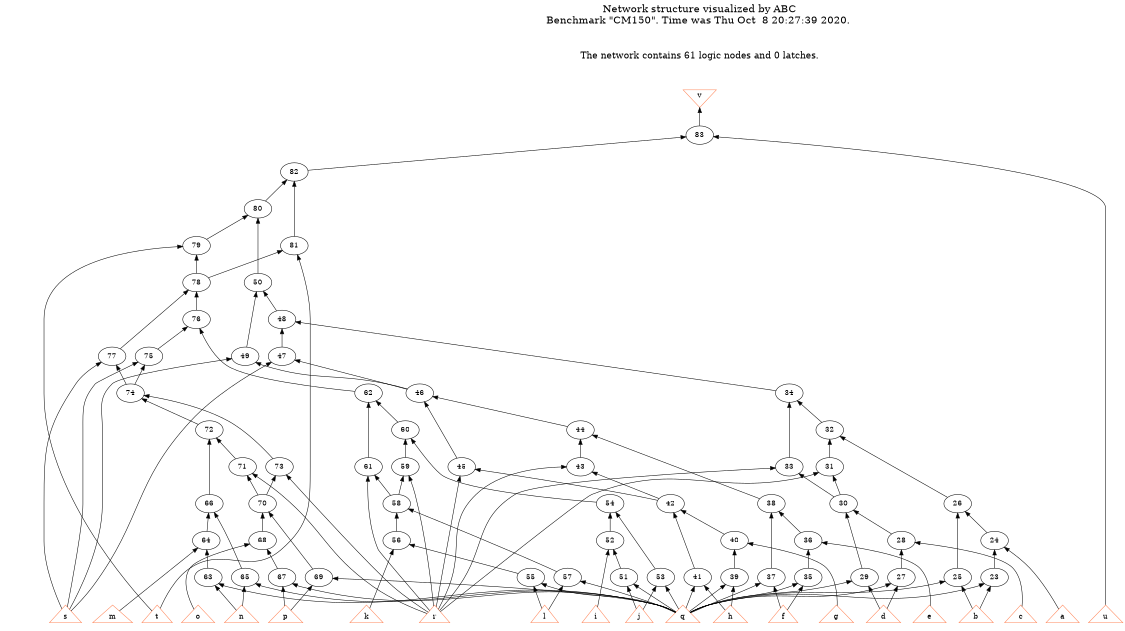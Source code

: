 # Network structure generated by ABC

digraph network {
size = "7.5,10";
center = true;
edge [dir = back];

{
  node [shape = plaintext];
  edge [style = invis];
  LevelTitle1 [label=""];
  LevelTitle2 [label=""];
  Level14 [label = ""];
  Level13 [label = ""];
  Level12 [label = ""];
  Level11 [label = ""];
  Level10 [label = ""];
  Level9 [label = ""];
  Level8 [label = ""];
  Level7 [label = ""];
  Level6 [label = ""];
  Level5 [label = ""];
  Level4 [label = ""];
  Level3 [label = ""];
  Level2 [label = ""];
  Level1 [label = ""];
  Level0 [label = ""];
  LevelTitle1 ->  LevelTitle2 ->  Level14 ->  Level13 ->  Level12 ->  Level11 ->  Level10 ->  Level9 ->  Level8 ->  Level7 ->  Level6 ->  Level5 ->  Level4 ->  Level3 ->  Level2 ->  Level1 ->  Level0;
}

{
  rank = same;
  LevelTitle1;
  title1 [shape=plaintext,
          fontsize=20,
          fontname = "Times-Roman",
          label="Network structure visualized by ABC\nBenchmark \"CM150\". Time was Thu Oct  8 20:27:39 2020. "
         ];
}

{
  rank = same;
  LevelTitle2;
  title2 [shape=plaintext,
          fontsize=18,
          fontname = "Times-Roman",
          label="The network contains 61 logic nodes and 0 latches.\n"
         ];
}

{
  rank = same;
  Level14;
  Node22 [label = "v", shape = invtriangle, color = coral, fillcolor = coral];
}

{
  rank = same;
  Level13;
  Node83 [label = "83\n", shape = ellipse];
}

{
  rank = same;
  Level12;
  Node82 [label = "82\n", shape = ellipse];
}

{
  rank = same;
  Level11;
  Node80 [label = "80\n", shape = ellipse];
}

{
  rank = same;
  Level10;
  Node79 [label = "79\n", shape = ellipse];
  Node81 [label = "81\n", shape = ellipse];
}

{
  rank = same;
  Level9;
  Node50 [label = "50\n", shape = ellipse];
  Node78 [label = "78\n", shape = ellipse];
}

{
  rank = same;
  Level8;
  Node48 [label = "48\n", shape = ellipse];
  Node76 [label = "76\n", shape = ellipse];
}

{
  rank = same;
  Level7;
  Node47 [label = "47\n", shape = ellipse];
  Node49 [label = "49\n", shape = ellipse];
  Node75 [label = "75\n", shape = ellipse];
  Node77 [label = "77\n", shape = ellipse];
}

{
  rank = same;
  Level6;
  Node34 [label = "34\n", shape = ellipse];
  Node46 [label = "46\n", shape = ellipse];
  Node62 [label = "62\n", shape = ellipse];
  Node74 [label = "74\n", shape = ellipse];
}

{
  rank = same;
  Level5;
  Node32 [label = "32\n", shape = ellipse];
  Node44 [label = "44\n", shape = ellipse];
  Node60 [label = "60\n", shape = ellipse];
  Node72 [label = "72\n", shape = ellipse];
}

{
  rank = same;
  Level4;
  Node31 [label = "31\n", shape = ellipse];
  Node33 [label = "33\n", shape = ellipse];
  Node43 [label = "43\n", shape = ellipse];
  Node45 [label = "45\n", shape = ellipse];
  Node59 [label = "59\n", shape = ellipse];
  Node61 [label = "61\n", shape = ellipse];
  Node71 [label = "71\n", shape = ellipse];
  Node73 [label = "73\n", shape = ellipse];
}

{
  rank = same;
  Level3;
  Node26 [label = "26\n", shape = ellipse];
  Node30 [label = "30\n", shape = ellipse];
  Node38 [label = "38\n", shape = ellipse];
  Node42 [label = "42\n", shape = ellipse];
  Node54 [label = "54\n", shape = ellipse];
  Node58 [label = "58\n", shape = ellipse];
  Node66 [label = "66\n", shape = ellipse];
  Node70 [label = "70\n", shape = ellipse];
}

{
  rank = same;
  Level2;
  Node24 [label = "24\n", shape = ellipse];
  Node28 [label = "28\n", shape = ellipse];
  Node36 [label = "36\n", shape = ellipse];
  Node40 [label = "40\n", shape = ellipse];
  Node52 [label = "52\n", shape = ellipse];
  Node56 [label = "56\n", shape = ellipse];
  Node64 [label = "64\n", shape = ellipse];
  Node68 [label = "68\n", shape = ellipse];
}

{
  rank = same;
  Level1;
  Node23 [label = "23\n", shape = ellipse];
  Node25 [label = "25\n", shape = ellipse];
  Node27 [label = "27\n", shape = ellipse];
  Node29 [label = "29\n", shape = ellipse];
  Node35 [label = "35\n", shape = ellipse];
  Node37 [label = "37\n", shape = ellipse];
  Node39 [label = "39\n", shape = ellipse];
  Node41 [label = "41\n", shape = ellipse];
  Node51 [label = "51\n", shape = ellipse];
  Node53 [label = "53\n", shape = ellipse];
  Node55 [label = "55\n", shape = ellipse];
  Node57 [label = "57\n", shape = ellipse];
  Node63 [label = "63\n", shape = ellipse];
  Node65 [label = "65\n", shape = ellipse];
  Node67 [label = "67\n", shape = ellipse];
  Node69 [label = "69\n", shape = ellipse];
}

{
  rank = same;
  Level0;
  Node1 [label = "a", shape = triangle, color = coral, fillcolor = coral];
  Node2 [label = "b", shape = triangle, color = coral, fillcolor = coral];
  Node3 [label = "c", shape = triangle, color = coral, fillcolor = coral];
  Node4 [label = "d", shape = triangle, color = coral, fillcolor = coral];
  Node5 [label = "e", shape = triangle, color = coral, fillcolor = coral];
  Node6 [label = "f", shape = triangle, color = coral, fillcolor = coral];
  Node7 [label = "g", shape = triangle, color = coral, fillcolor = coral];
  Node8 [label = "h", shape = triangle, color = coral, fillcolor = coral];
  Node9 [label = "i", shape = triangle, color = coral, fillcolor = coral];
  Node10 [label = "j", shape = triangle, color = coral, fillcolor = coral];
  Node11 [label = "k", shape = triangle, color = coral, fillcolor = coral];
  Node12 [label = "l", shape = triangle, color = coral, fillcolor = coral];
  Node13 [label = "m", shape = triangle, color = coral, fillcolor = coral];
  Node14 [label = "n", shape = triangle, color = coral, fillcolor = coral];
  Node15 [label = "o", shape = triangle, color = coral, fillcolor = coral];
  Node16 [label = "p", shape = triangle, color = coral, fillcolor = coral];
  Node17 [label = "q", shape = triangle, color = coral, fillcolor = coral];
  Node18 [label = "r", shape = triangle, color = coral, fillcolor = coral];
  Node19 [label = "s", shape = triangle, color = coral, fillcolor = coral];
  Node20 [label = "t", shape = triangle, color = coral, fillcolor = coral];
  Node21 [label = "u", shape = triangle, color = coral, fillcolor = coral];
}

title1 -> title2 [style = invis];
title2 -> Node22 [style = invis];
Node22 -> Node83 [style = solid];
Node23 -> Node2 [style = solid];
Node23 -> Node17 [style = solid];
Node24 -> Node1 [style = solid];
Node24 -> Node23 [style = solid];
Node25 -> Node2 [style = solid];
Node25 -> Node17 [style = solid];
Node26 -> Node24 [style = solid];
Node26 -> Node25 [style = solid];
Node27 -> Node4 [style = solid];
Node27 -> Node17 [style = solid];
Node28 -> Node3 [style = solid];
Node28 -> Node27 [style = solid];
Node29 -> Node4 [style = solid];
Node29 -> Node17 [style = solid];
Node30 -> Node28 [style = solid];
Node30 -> Node29 [style = solid];
Node31 -> Node18 [style = solid];
Node31 -> Node30 [style = solid];
Node32 -> Node26 [style = solid];
Node32 -> Node31 [style = solid];
Node33 -> Node18 [style = solid];
Node33 -> Node30 [style = solid];
Node34 -> Node32 [style = solid];
Node34 -> Node33 [style = solid];
Node35 -> Node6 [style = solid];
Node35 -> Node17 [style = solid];
Node36 -> Node5 [style = solid];
Node36 -> Node35 [style = solid];
Node37 -> Node6 [style = solid];
Node37 -> Node17 [style = solid];
Node38 -> Node36 [style = solid];
Node38 -> Node37 [style = solid];
Node39 -> Node8 [style = solid];
Node39 -> Node17 [style = solid];
Node40 -> Node7 [style = solid];
Node40 -> Node39 [style = solid];
Node41 -> Node8 [style = solid];
Node41 -> Node17 [style = solid];
Node42 -> Node40 [style = solid];
Node42 -> Node41 [style = solid];
Node43 -> Node18 [style = solid];
Node43 -> Node42 [style = solid];
Node44 -> Node38 [style = solid];
Node44 -> Node43 [style = solid];
Node45 -> Node18 [style = solid];
Node45 -> Node42 [style = solid];
Node46 -> Node44 [style = solid];
Node46 -> Node45 [style = solid];
Node47 -> Node19 [style = solid];
Node47 -> Node46 [style = solid];
Node48 -> Node34 [style = solid];
Node48 -> Node47 [style = solid];
Node49 -> Node19 [style = solid];
Node49 -> Node46 [style = solid];
Node50 -> Node48 [style = solid];
Node50 -> Node49 [style = solid];
Node51 -> Node10 [style = solid];
Node51 -> Node17 [style = solid];
Node52 -> Node9 [style = solid];
Node52 -> Node51 [style = solid];
Node53 -> Node10 [style = solid];
Node53 -> Node17 [style = solid];
Node54 -> Node52 [style = solid];
Node54 -> Node53 [style = solid];
Node55 -> Node12 [style = solid];
Node55 -> Node17 [style = solid];
Node56 -> Node11 [style = solid];
Node56 -> Node55 [style = solid];
Node57 -> Node12 [style = solid];
Node57 -> Node17 [style = solid];
Node58 -> Node56 [style = solid];
Node58 -> Node57 [style = solid];
Node59 -> Node18 [style = solid];
Node59 -> Node58 [style = solid];
Node60 -> Node54 [style = solid];
Node60 -> Node59 [style = solid];
Node61 -> Node18 [style = solid];
Node61 -> Node58 [style = solid];
Node62 -> Node60 [style = solid];
Node62 -> Node61 [style = solid];
Node63 -> Node14 [style = solid];
Node63 -> Node17 [style = solid];
Node64 -> Node13 [style = solid];
Node64 -> Node63 [style = solid];
Node65 -> Node14 [style = solid];
Node65 -> Node17 [style = solid];
Node66 -> Node64 [style = solid];
Node66 -> Node65 [style = solid];
Node67 -> Node16 [style = solid];
Node67 -> Node17 [style = solid];
Node68 -> Node15 [style = solid];
Node68 -> Node67 [style = solid];
Node69 -> Node16 [style = solid];
Node69 -> Node17 [style = solid];
Node70 -> Node68 [style = solid];
Node70 -> Node69 [style = solid];
Node71 -> Node18 [style = solid];
Node71 -> Node70 [style = solid];
Node72 -> Node66 [style = solid];
Node72 -> Node71 [style = solid];
Node73 -> Node18 [style = solid];
Node73 -> Node70 [style = solid];
Node74 -> Node72 [style = solid];
Node74 -> Node73 [style = solid];
Node75 -> Node19 [style = solid];
Node75 -> Node74 [style = solid];
Node76 -> Node62 [style = solid];
Node76 -> Node75 [style = solid];
Node77 -> Node19 [style = solid];
Node77 -> Node74 [style = solid];
Node78 -> Node76 [style = solid];
Node78 -> Node77 [style = solid];
Node79 -> Node20 [style = solid];
Node79 -> Node78 [style = solid];
Node80 -> Node50 [style = solid];
Node80 -> Node79 [style = solid];
Node81 -> Node20 [style = solid];
Node81 -> Node78 [style = solid];
Node82 -> Node80 [style = solid];
Node82 -> Node81 [style = solid];
Node83 -> Node21 [style = solid];
Node83 -> Node82 [style = solid];
}

